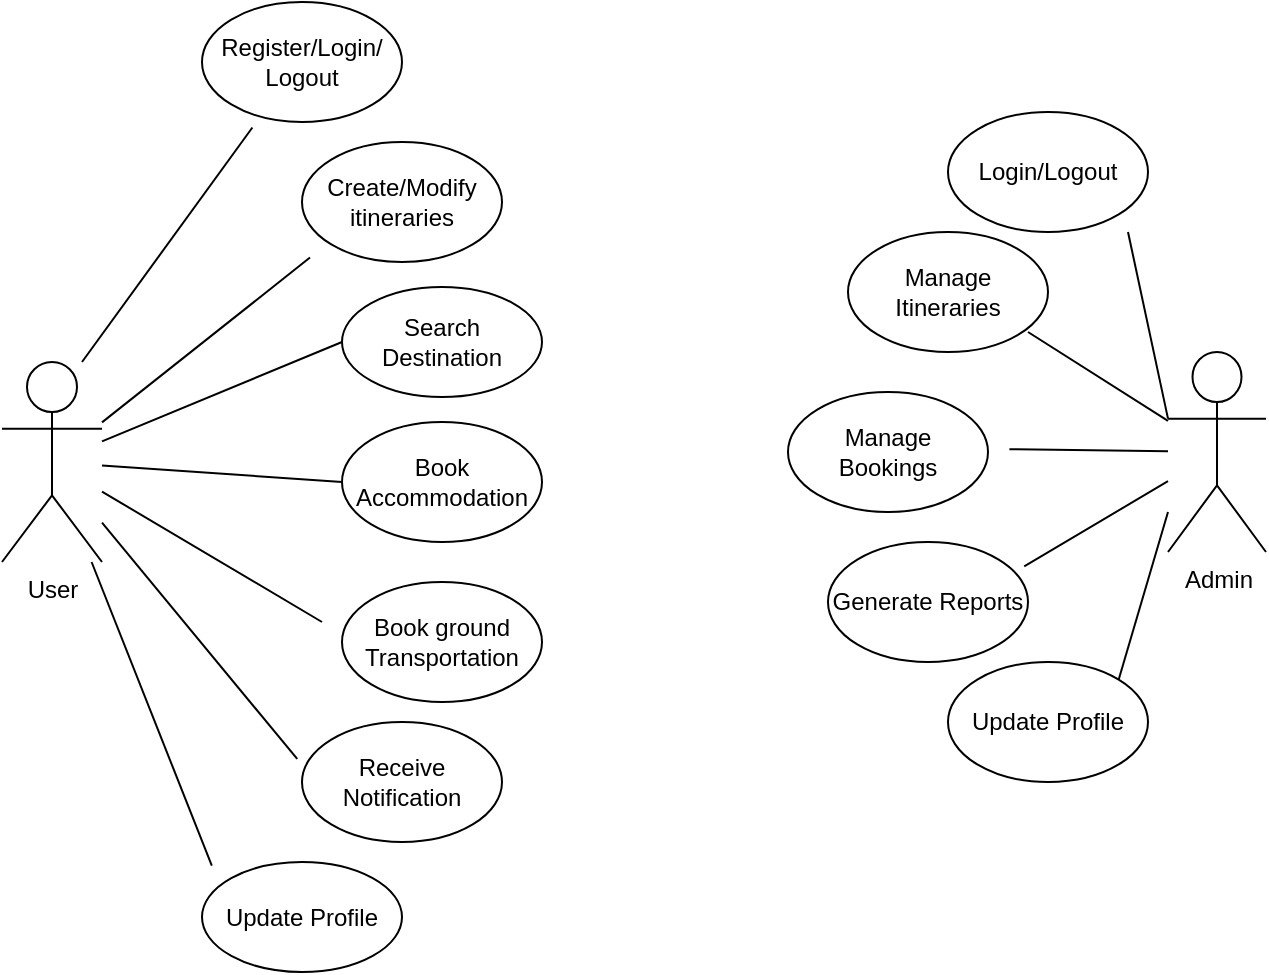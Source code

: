 <mxfile version="22.0.8" type="github">
  <diagram id="R2lEEEUBdFMjLlhIrx00" name="Page-1">
    <mxGraphModel dx="1400" dy="753" grid="0" gridSize="10" guides="1" tooltips="1" connect="1" arrows="1" fold="1" page="1" pageScale="1" pageWidth="850" pageHeight="1100" background="none" math="0" shadow="0" extFonts="Permanent Marker^https://fonts.googleapis.com/css?family=Permanent+Marker">
      <root>
        <mxCell id="0" />
        <mxCell id="1" parent="0" />
        <mxCell id="gjVoSMf8RNLvs8cjZ1pJ-2" value="User" style="shape=umlActor;verticalLabelPosition=bottom;verticalAlign=top;html=1;outlineConnect=0;" vertex="1" parent="1">
          <mxGeometry x="77" y="625" width="50" height="100" as="geometry" />
        </mxCell>
        <mxCell id="gjVoSMf8RNLvs8cjZ1pJ-3" value="Register/Login/&lt;br&gt;Logout" style="ellipse;whiteSpace=wrap;html=1;" vertex="1" parent="1">
          <mxGeometry x="177" y="445" width="100" height="60" as="geometry" />
        </mxCell>
        <mxCell id="gjVoSMf8RNLvs8cjZ1pJ-4" value="Search Destination" style="ellipse;whiteSpace=wrap;html=1;" vertex="1" parent="1">
          <mxGeometry x="247" y="587.5" width="100" height="55" as="geometry" />
        </mxCell>
        <mxCell id="gjVoSMf8RNLvs8cjZ1pJ-5" value="Create/Modify itineraries" style="ellipse;whiteSpace=wrap;html=1;" vertex="1" parent="1">
          <mxGeometry x="227" y="515" width="100" height="60" as="geometry" />
        </mxCell>
        <mxCell id="gjVoSMf8RNLvs8cjZ1pJ-6" value="Book ground Transportation" style="ellipse;whiteSpace=wrap;html=1;" vertex="1" parent="1">
          <mxGeometry x="247" y="735" width="100" height="60" as="geometry" />
        </mxCell>
        <mxCell id="gjVoSMf8RNLvs8cjZ1pJ-7" value="Book Accommodation" style="ellipse;whiteSpace=wrap;html=1;" vertex="1" parent="1">
          <mxGeometry x="247" y="655" width="100" height="60" as="geometry" />
        </mxCell>
        <mxCell id="gjVoSMf8RNLvs8cjZ1pJ-8" value="Receive Notification" style="ellipse;whiteSpace=wrap;html=1;" vertex="1" parent="1">
          <mxGeometry x="227" y="805" width="100" height="60" as="geometry" />
        </mxCell>
        <mxCell id="gjVoSMf8RNLvs8cjZ1pJ-9" value="Update Profile" style="ellipse;whiteSpace=wrap;html=1;" vertex="1" parent="1">
          <mxGeometry x="177" y="875" width="100" height="55" as="geometry" />
        </mxCell>
        <mxCell id="gjVoSMf8RNLvs8cjZ1pJ-10" value="" style="endArrow=none;html=1;rounded=0;entryX=0.252;entryY=1.046;entryDx=0;entryDy=0;entryPerimeter=0;" edge="1" parent="1" target="gjVoSMf8RNLvs8cjZ1pJ-3">
          <mxGeometry width="50" height="50" relative="1" as="geometry">
            <mxPoint x="117" y="625" as="sourcePoint" />
            <mxPoint x="167" y="575" as="targetPoint" />
          </mxGeometry>
        </mxCell>
        <mxCell id="gjVoSMf8RNLvs8cjZ1pJ-11" value="" style="endArrow=none;html=1;rounded=0;exitX=0.04;exitY=0.963;exitDx=0;exitDy=0;exitPerimeter=0;" edge="1" parent="1" source="gjVoSMf8RNLvs8cjZ1pJ-5" target="gjVoSMf8RNLvs8cjZ1pJ-2">
          <mxGeometry width="50" height="50" relative="1" as="geometry">
            <mxPoint x="277" y="675" as="sourcePoint" />
            <mxPoint x="327" y="625" as="targetPoint" />
          </mxGeometry>
        </mxCell>
        <mxCell id="gjVoSMf8RNLvs8cjZ1pJ-13" value="" style="endArrow=none;html=1;rounded=0;entryX=0;entryY=0.5;entryDx=0;entryDy=0;" edge="1" parent="1" source="gjVoSMf8RNLvs8cjZ1pJ-2" target="gjVoSMf8RNLvs8cjZ1pJ-4">
          <mxGeometry width="50" height="50" relative="1" as="geometry">
            <mxPoint x="277" y="675" as="sourcePoint" />
            <mxPoint x="243" y="631" as="targetPoint" />
          </mxGeometry>
        </mxCell>
        <mxCell id="gjVoSMf8RNLvs8cjZ1pJ-14" value="" style="endArrow=none;html=1;rounded=0;entryX=0;entryY=0.5;entryDx=0;entryDy=0;" edge="1" parent="1" source="gjVoSMf8RNLvs8cjZ1pJ-2" target="gjVoSMf8RNLvs8cjZ1pJ-7">
          <mxGeometry width="50" height="50" relative="1" as="geometry">
            <mxPoint x="277" y="675" as="sourcePoint" />
            <mxPoint x="327" y="625" as="targetPoint" />
          </mxGeometry>
        </mxCell>
        <mxCell id="gjVoSMf8RNLvs8cjZ1pJ-15" value="" style="endArrow=none;html=1;rounded=0;" edge="1" parent="1" source="gjVoSMf8RNLvs8cjZ1pJ-2">
          <mxGeometry width="50" height="50" relative="1" as="geometry">
            <mxPoint x="277" y="675" as="sourcePoint" />
            <mxPoint x="237" y="755" as="targetPoint" />
          </mxGeometry>
        </mxCell>
        <mxCell id="gjVoSMf8RNLvs8cjZ1pJ-16" value="" style="endArrow=none;html=1;rounded=0;entryX=-0.024;entryY=0.308;entryDx=0;entryDy=0;entryPerimeter=0;" edge="1" parent="1" source="gjVoSMf8RNLvs8cjZ1pJ-2" target="gjVoSMf8RNLvs8cjZ1pJ-8">
          <mxGeometry width="50" height="50" relative="1" as="geometry">
            <mxPoint x="277" y="675" as="sourcePoint" />
            <mxPoint x="327" y="625" as="targetPoint" />
          </mxGeometry>
        </mxCell>
        <mxCell id="gjVoSMf8RNLvs8cjZ1pJ-17" value="" style="endArrow=none;html=1;rounded=0;entryX=0.049;entryY=0.033;entryDx=0;entryDy=0;entryPerimeter=0;" edge="1" parent="1" source="gjVoSMf8RNLvs8cjZ1pJ-2" target="gjVoSMf8RNLvs8cjZ1pJ-9">
          <mxGeometry width="50" height="50" relative="1" as="geometry">
            <mxPoint x="277" y="675" as="sourcePoint" />
            <mxPoint x="327" y="625" as="targetPoint" />
          </mxGeometry>
        </mxCell>
        <mxCell id="gjVoSMf8RNLvs8cjZ1pJ-19" value="Admin" style="shape=umlActor;verticalLabelPosition=bottom;verticalAlign=top;html=1;outlineConnect=0;strokeColor=default;align=center;fontFamily=Helvetica;fontSize=12;fontColor=default;fillColor=default;" vertex="1" parent="1">
          <mxGeometry x="660" y="620" width="49" height="100" as="geometry" />
        </mxCell>
        <mxCell id="gjVoSMf8RNLvs8cjZ1pJ-23" value="Manage&lt;br&gt;Itineraries" style="ellipse;whiteSpace=wrap;html=1;" vertex="1" parent="1">
          <mxGeometry x="500" y="560" width="100" height="60" as="geometry" />
        </mxCell>
        <mxCell id="gjVoSMf8RNLvs8cjZ1pJ-24" value="Update Profile" style="ellipse;whiteSpace=wrap;html=1;" vertex="1" parent="1">
          <mxGeometry x="550" y="775" width="100" height="60" as="geometry" />
        </mxCell>
        <mxCell id="gjVoSMf8RNLvs8cjZ1pJ-25" value="Login/Logout" style="ellipse;whiteSpace=wrap;html=1;" vertex="1" parent="1">
          <mxGeometry x="550" y="500" width="100" height="60" as="geometry" />
        </mxCell>
        <mxCell id="gjVoSMf8RNLvs8cjZ1pJ-26" value="Manage&lt;br&gt;Bookings" style="ellipse;whiteSpace=wrap;html=1;" vertex="1" parent="1">
          <mxGeometry x="470" y="640" width="100" height="60" as="geometry" />
        </mxCell>
        <mxCell id="gjVoSMf8RNLvs8cjZ1pJ-27" value="Generate Reports" style="ellipse;whiteSpace=wrap;html=1;" vertex="1" parent="1">
          <mxGeometry x="490" y="715" width="100" height="60" as="geometry" />
        </mxCell>
        <mxCell id="gjVoSMf8RNLvs8cjZ1pJ-28" value="" style="endArrow=none;html=1;rounded=0;fontFamily=Helvetica;fontSize=12;fontColor=default;entryX=0;entryY=0.333;entryDx=0;entryDy=0;entryPerimeter=0;" edge="1" parent="1" target="gjVoSMf8RNLvs8cjZ1pJ-19">
          <mxGeometry width="50" height="50" relative="1" as="geometry">
            <mxPoint x="640" y="560" as="sourcePoint" />
            <mxPoint x="330" y="650" as="targetPoint" />
          </mxGeometry>
        </mxCell>
        <mxCell id="gjVoSMf8RNLvs8cjZ1pJ-29" value="" style="endArrow=none;html=1;rounded=0;fontFamily=Helvetica;fontSize=12;fontColor=default;" edge="1" parent="1" target="gjVoSMf8RNLvs8cjZ1pJ-19">
          <mxGeometry width="50" height="50" relative="1" as="geometry">
            <mxPoint x="590" y="610" as="sourcePoint" />
            <mxPoint x="330" y="650" as="targetPoint" />
          </mxGeometry>
        </mxCell>
        <mxCell id="gjVoSMf8RNLvs8cjZ1pJ-30" value="" style="endArrow=none;html=1;rounded=0;fontFamily=Helvetica;fontSize=12;fontColor=default;exitX=1.107;exitY=0.477;exitDx=0;exitDy=0;exitPerimeter=0;" edge="1" parent="1" source="gjVoSMf8RNLvs8cjZ1pJ-26" target="gjVoSMf8RNLvs8cjZ1pJ-19">
          <mxGeometry width="50" height="50" relative="1" as="geometry">
            <mxPoint x="590" y="670" as="sourcePoint" />
            <mxPoint x="330" y="650" as="targetPoint" />
          </mxGeometry>
        </mxCell>
        <mxCell id="gjVoSMf8RNLvs8cjZ1pJ-31" value="" style="endArrow=none;html=1;rounded=0;fontFamily=Helvetica;fontSize=12;fontColor=default;exitX=0.981;exitY=0.204;exitDx=0;exitDy=0;exitPerimeter=0;" edge="1" parent="1" source="gjVoSMf8RNLvs8cjZ1pJ-27" target="gjVoSMf8RNLvs8cjZ1pJ-19">
          <mxGeometry width="50" height="50" relative="1" as="geometry">
            <mxPoint x="280" y="700" as="sourcePoint" />
            <mxPoint x="330" y="650" as="targetPoint" />
          </mxGeometry>
        </mxCell>
        <mxCell id="gjVoSMf8RNLvs8cjZ1pJ-32" value="" style="endArrow=none;html=1;rounded=0;fontFamily=Helvetica;fontSize=12;fontColor=default;exitX=1;exitY=0;exitDx=0;exitDy=0;" edge="1" parent="1" source="gjVoSMf8RNLvs8cjZ1pJ-24">
          <mxGeometry width="50" height="50" relative="1" as="geometry">
            <mxPoint x="280" y="700" as="sourcePoint" />
            <mxPoint x="660" y="700" as="targetPoint" />
          </mxGeometry>
        </mxCell>
      </root>
    </mxGraphModel>
  </diagram>
</mxfile>

